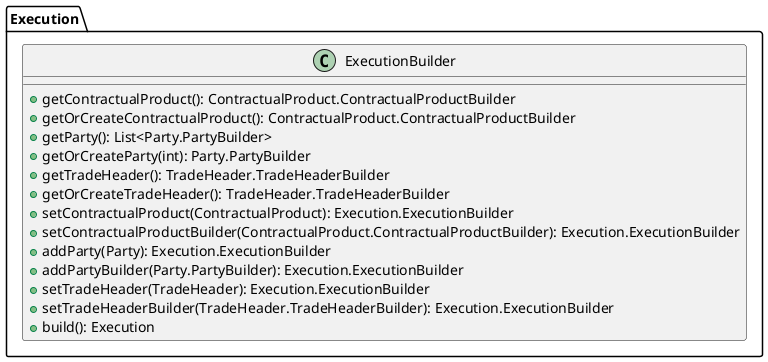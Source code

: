 @startuml

    class Execution.ExecutionBuilder [[Execution.ExecutionBuilder.html]] {
        +getContractualProduct(): ContractualProduct.ContractualProductBuilder
        +getOrCreateContractualProduct(): ContractualProduct.ContractualProductBuilder
        +getParty(): List<Party.PartyBuilder>
        +getOrCreateParty(int): Party.PartyBuilder
        +getTradeHeader(): TradeHeader.TradeHeaderBuilder
        +getOrCreateTradeHeader(): TradeHeader.TradeHeaderBuilder
        +setContractualProduct(ContractualProduct): Execution.ExecutionBuilder
        +setContractualProductBuilder(ContractualProduct.ContractualProductBuilder): Execution.ExecutionBuilder
        +addParty(Party): Execution.ExecutionBuilder
        +addPartyBuilder(Party.PartyBuilder): Execution.ExecutionBuilder
        +setTradeHeader(TradeHeader): Execution.ExecutionBuilder
        +setTradeHeaderBuilder(TradeHeader.TradeHeaderBuilder): Execution.ExecutionBuilder
        +build(): Execution
    }

@enduml
